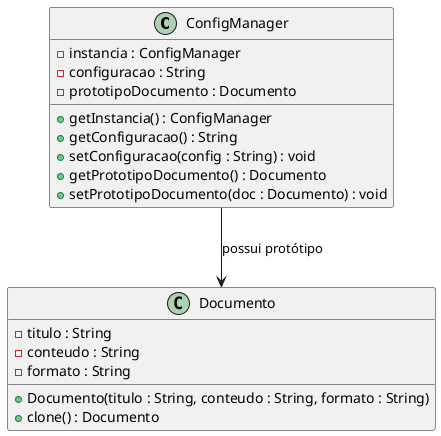 @startuml Desafio

' Classe que implementa o Singleton e fornece o protótipo
class ConfigManager {
  - instancia : ConfigManager
  - configuracao : String
  - prototipoDocumento : Documento
  + getInstancia() : ConfigManager
  + getConfiguracao() : String
  + setConfiguracao(config : String) : void
  + getPrototipoDocumento() : Documento
  + setPrototipoDocumento(doc : Documento) : void
}

' Classe Documento que implementa o Prototype
class Documento {
  - titulo : String
  - conteudo : String
  - formato : String
  + Documento(titulo : String, conteudo : String, formato : String)
  + clone() : Documento
}

' Associação: ConfigManager possui um protótipo de Documento
ConfigManager --> Documento : "possui protótipo"

@enduml
